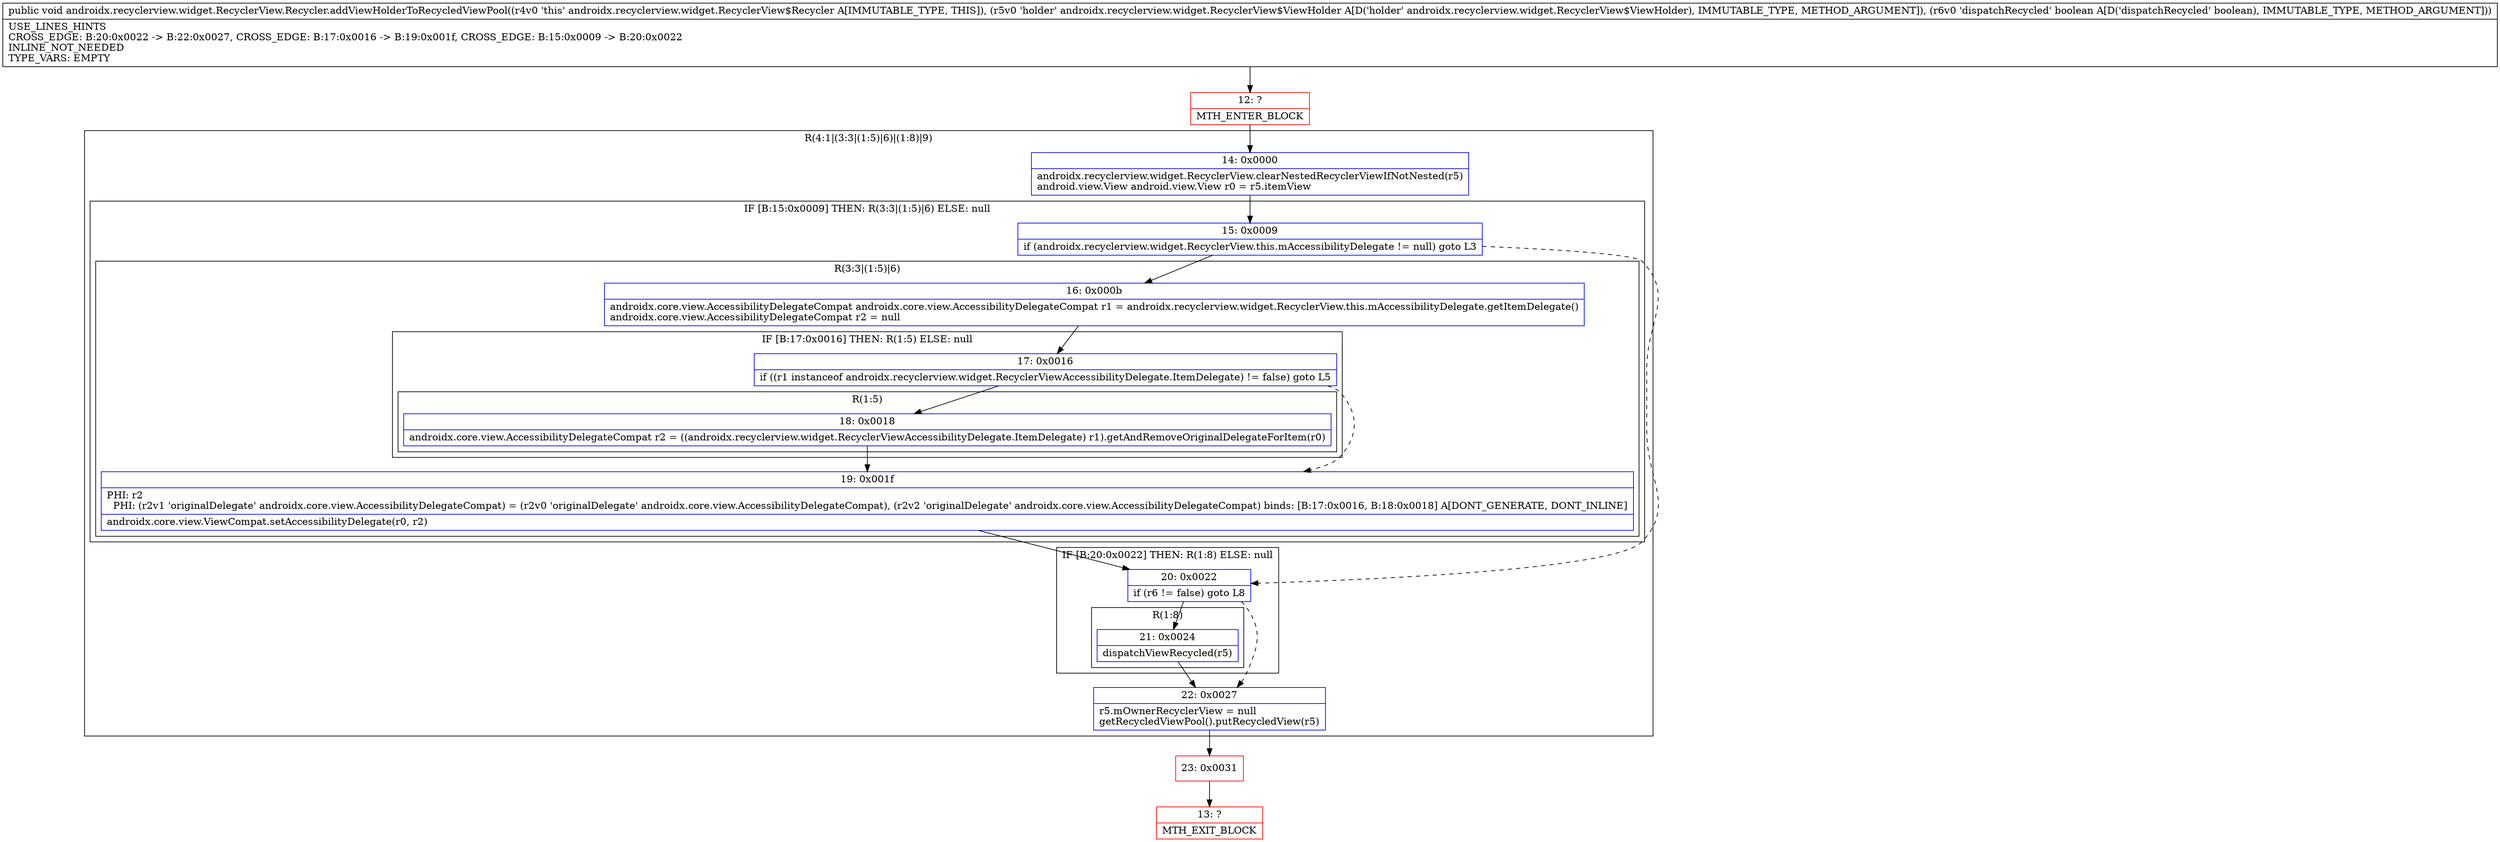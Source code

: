 digraph "CFG forandroidx.recyclerview.widget.RecyclerView.Recycler.addViewHolderToRecycledViewPool(Landroidx\/recyclerview\/widget\/RecyclerView$ViewHolder;Z)V" {
subgraph cluster_Region_846886 {
label = "R(4:1|(3:3|(1:5)|6)|(1:8)|9)";
node [shape=record,color=blue];
Node_14 [shape=record,label="{14\:\ 0x0000|androidx.recyclerview.widget.RecyclerView.clearNestedRecyclerViewIfNotNested(r5)\landroid.view.View android.view.View r0 = r5.itemView\l}"];
subgraph cluster_IfRegion_1112490900 {
label = "IF [B:15:0x0009] THEN: R(3:3|(1:5)|6) ELSE: null";
node [shape=record,color=blue];
Node_15 [shape=record,label="{15\:\ 0x0009|if (androidx.recyclerview.widget.RecyclerView.this.mAccessibilityDelegate != null) goto L3\l}"];
subgraph cluster_Region_227507895 {
label = "R(3:3|(1:5)|6)";
node [shape=record,color=blue];
Node_16 [shape=record,label="{16\:\ 0x000b|androidx.core.view.AccessibilityDelegateCompat androidx.core.view.AccessibilityDelegateCompat r1 = androidx.recyclerview.widget.RecyclerView.this.mAccessibilityDelegate.getItemDelegate()\landroidx.core.view.AccessibilityDelegateCompat r2 = null\l}"];
subgraph cluster_IfRegion_614968873 {
label = "IF [B:17:0x0016] THEN: R(1:5) ELSE: null";
node [shape=record,color=blue];
Node_17 [shape=record,label="{17\:\ 0x0016|if ((r1 instanceof androidx.recyclerview.widget.RecyclerViewAccessibilityDelegate.ItemDelegate) != false) goto L5\l}"];
subgraph cluster_Region_1618491042 {
label = "R(1:5)";
node [shape=record,color=blue];
Node_18 [shape=record,label="{18\:\ 0x0018|androidx.core.view.AccessibilityDelegateCompat r2 = ((androidx.recyclerview.widget.RecyclerViewAccessibilityDelegate.ItemDelegate) r1).getAndRemoveOriginalDelegateForItem(r0)\l}"];
}
}
Node_19 [shape=record,label="{19\:\ 0x001f|PHI: r2 \l  PHI: (r2v1 'originalDelegate' androidx.core.view.AccessibilityDelegateCompat) = (r2v0 'originalDelegate' androidx.core.view.AccessibilityDelegateCompat), (r2v2 'originalDelegate' androidx.core.view.AccessibilityDelegateCompat) binds: [B:17:0x0016, B:18:0x0018] A[DONT_GENERATE, DONT_INLINE]\l|androidx.core.view.ViewCompat.setAccessibilityDelegate(r0, r2)\l}"];
}
}
subgraph cluster_IfRegion_1075527099 {
label = "IF [B:20:0x0022] THEN: R(1:8) ELSE: null";
node [shape=record,color=blue];
Node_20 [shape=record,label="{20\:\ 0x0022|if (r6 != false) goto L8\l}"];
subgraph cluster_Region_660687021 {
label = "R(1:8)";
node [shape=record,color=blue];
Node_21 [shape=record,label="{21\:\ 0x0024|dispatchViewRecycled(r5)\l}"];
}
}
Node_22 [shape=record,label="{22\:\ 0x0027|r5.mOwnerRecyclerView = null\lgetRecycledViewPool().putRecycledView(r5)\l}"];
}
Node_12 [shape=record,color=red,label="{12\:\ ?|MTH_ENTER_BLOCK\l}"];
Node_23 [shape=record,color=red,label="{23\:\ 0x0031}"];
Node_13 [shape=record,color=red,label="{13\:\ ?|MTH_EXIT_BLOCK\l}"];
MethodNode[shape=record,label="{public void androidx.recyclerview.widget.RecyclerView.Recycler.addViewHolderToRecycledViewPool((r4v0 'this' androidx.recyclerview.widget.RecyclerView$Recycler A[IMMUTABLE_TYPE, THIS]), (r5v0 'holder' androidx.recyclerview.widget.RecyclerView$ViewHolder A[D('holder' androidx.recyclerview.widget.RecyclerView$ViewHolder), IMMUTABLE_TYPE, METHOD_ARGUMENT]), (r6v0 'dispatchRecycled' boolean A[D('dispatchRecycled' boolean), IMMUTABLE_TYPE, METHOD_ARGUMENT]))  | USE_LINES_HINTS\lCROSS_EDGE: B:20:0x0022 \-\> B:22:0x0027, CROSS_EDGE: B:17:0x0016 \-\> B:19:0x001f, CROSS_EDGE: B:15:0x0009 \-\> B:20:0x0022\lINLINE_NOT_NEEDED\lTYPE_VARS: EMPTY\l}"];
MethodNode -> Node_12;Node_14 -> Node_15;
Node_15 -> Node_16;
Node_15 -> Node_20[style=dashed];
Node_16 -> Node_17;
Node_17 -> Node_18;
Node_17 -> Node_19[style=dashed];
Node_18 -> Node_19;
Node_19 -> Node_20;
Node_20 -> Node_21;
Node_20 -> Node_22[style=dashed];
Node_21 -> Node_22;
Node_22 -> Node_23;
Node_12 -> Node_14;
Node_23 -> Node_13;
}

